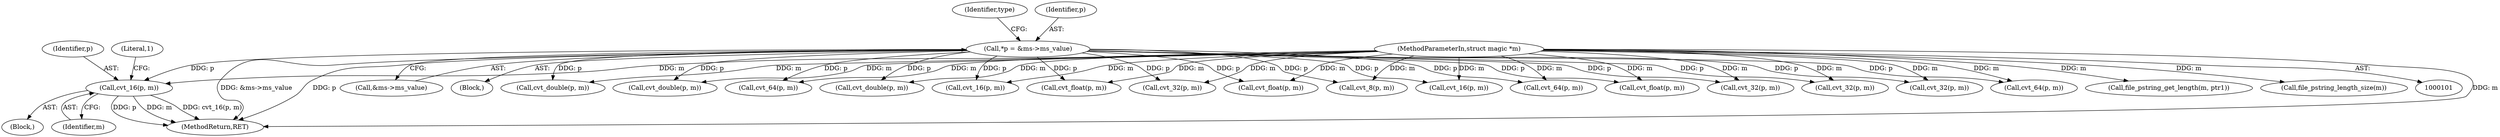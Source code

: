 digraph "0_file_27a14bc7ba285a0a5ebfdb55e54001aa11932b08@pointer" {
"1000410" [label="(Call,cvt_16(p, m))"];
"1000107" [label="(Call,*p = &ms->ms_value)"];
"1000103" [label="(MethodParameterIn,struct magic *m)"];
"1000109" [label="(Call,&ms->ms_value)"];
"1000124" [label="(Call,cvt_8(p, m))"];
"1000700" [label="(Call,cvt_float(p, m))"];
"1000289" [label="(Call,cvt_32(p, m))"];
"1000147" [label="(Call,cvt_64(p, m))"];
"1000414" [label="(Literal,1)"];
"1000606" [label="(Call,cvt_float(p, m))"];
"1000122" [label="(Block,)"];
"1000706" [label="(Call,cvt_double(p, m))"];
"1000412" [label="(Identifier,m)"];
"1000410" [label="(Call,cvt_16(p, m))"];
"1000902" [label="(MethodReturn,RET)"];
"1000105" [label="(Block,)"];
"1000242" [label="(Call,cvt_16(p, m))"];
"1000107" [label="(Call,*p = &ms->ms_value)"];
"1000553" [label="(Call,cvt_64(p, m))"];
"1000880" [label="(Call,cvt_double(p, m))"];
"1000793" [label="(Call,cvt_double(p, m))"];
"1000188" [label="(Call,file_pstring_get_length(m, ptr1))"];
"1000457" [label="(Call,cvt_32(p, m))"];
"1000116" [label="(Identifier,type)"];
"1000183" [label="(Call,file_pstring_length_size(m))"];
"1000138" [label="(Call,cvt_32(p, m))"];
"1000385" [label="(Call,cvt_64(p, m))"];
"1000108" [label="(Identifier,p)"];
"1000103" [label="(MethodParameterIn,struct magic *m)"];
"1000653" [label="(Call,cvt_float(p, m))"];
"1000600" [label="(Call,cvt_32(p, m))"];
"1000411" [label="(Identifier,p)"];
"1000130" [label="(Call,cvt_16(p, m))"];
"1000410" -> "1000122"  [label="AST: "];
"1000410" -> "1000412"  [label="CFG: "];
"1000411" -> "1000410"  [label="AST: "];
"1000412" -> "1000410"  [label="AST: "];
"1000414" -> "1000410"  [label="CFG: "];
"1000410" -> "1000902"  [label="DDG: p"];
"1000410" -> "1000902"  [label="DDG: m"];
"1000410" -> "1000902"  [label="DDG: cvt_16(p, m)"];
"1000107" -> "1000410"  [label="DDG: p"];
"1000103" -> "1000410"  [label="DDG: m"];
"1000107" -> "1000105"  [label="AST: "];
"1000107" -> "1000109"  [label="CFG: "];
"1000108" -> "1000107"  [label="AST: "];
"1000109" -> "1000107"  [label="AST: "];
"1000116" -> "1000107"  [label="CFG: "];
"1000107" -> "1000902"  [label="DDG: p"];
"1000107" -> "1000902"  [label="DDG: &ms->ms_value"];
"1000107" -> "1000124"  [label="DDG: p"];
"1000107" -> "1000130"  [label="DDG: p"];
"1000107" -> "1000138"  [label="DDG: p"];
"1000107" -> "1000147"  [label="DDG: p"];
"1000107" -> "1000242"  [label="DDG: p"];
"1000107" -> "1000289"  [label="DDG: p"];
"1000107" -> "1000385"  [label="DDG: p"];
"1000107" -> "1000457"  [label="DDG: p"];
"1000107" -> "1000553"  [label="DDG: p"];
"1000107" -> "1000600"  [label="DDG: p"];
"1000107" -> "1000606"  [label="DDG: p"];
"1000107" -> "1000653"  [label="DDG: p"];
"1000107" -> "1000700"  [label="DDG: p"];
"1000107" -> "1000706"  [label="DDG: p"];
"1000107" -> "1000793"  [label="DDG: p"];
"1000107" -> "1000880"  [label="DDG: p"];
"1000103" -> "1000101"  [label="AST: "];
"1000103" -> "1000902"  [label="DDG: m"];
"1000103" -> "1000124"  [label="DDG: m"];
"1000103" -> "1000130"  [label="DDG: m"];
"1000103" -> "1000138"  [label="DDG: m"];
"1000103" -> "1000147"  [label="DDG: m"];
"1000103" -> "1000183"  [label="DDG: m"];
"1000103" -> "1000188"  [label="DDG: m"];
"1000103" -> "1000242"  [label="DDG: m"];
"1000103" -> "1000289"  [label="DDG: m"];
"1000103" -> "1000385"  [label="DDG: m"];
"1000103" -> "1000457"  [label="DDG: m"];
"1000103" -> "1000553"  [label="DDG: m"];
"1000103" -> "1000600"  [label="DDG: m"];
"1000103" -> "1000606"  [label="DDG: m"];
"1000103" -> "1000653"  [label="DDG: m"];
"1000103" -> "1000700"  [label="DDG: m"];
"1000103" -> "1000706"  [label="DDG: m"];
"1000103" -> "1000793"  [label="DDG: m"];
"1000103" -> "1000880"  [label="DDG: m"];
}
